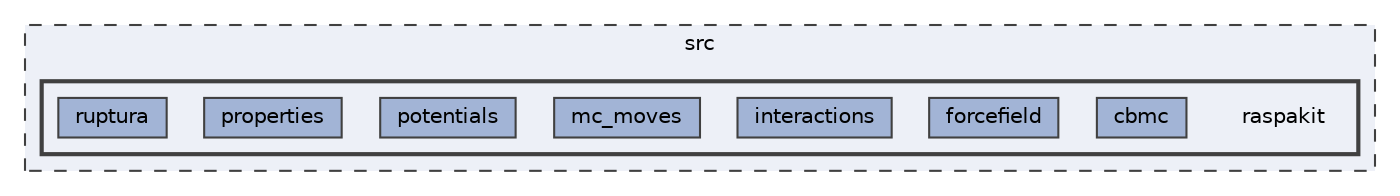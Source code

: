 digraph "src/raspakit"
{
 // LATEX_PDF_SIZE
  bgcolor="transparent";
  edge [fontname=Helvetica,fontsize=10,labelfontname=Helvetica,labelfontsize=10];
  node [fontname=Helvetica,fontsize=10,shape=box,height=0.2,width=0.4];
  compound=true
  subgraph clusterdir_68267d1309a1af8e8297ef4c3efbcdba {
    graph [ bgcolor="#edf0f7", pencolor="grey25", label="src", fontname=Helvetica,fontsize=10 style="filled,dashed", URL="dir_68267d1309a1af8e8297ef4c3efbcdba.html",tooltip=""]
  subgraph clusterdir_d1be7ed14afe084fb053e3b09b9dd147 {
    graph [ bgcolor="#edf0f7", pencolor="grey25", label="", fontname=Helvetica,fontsize=10 style="filled,bold", URL="dir_d1be7ed14afe084fb053e3b09b9dd147.html",tooltip=""]
    dir_d1be7ed14afe084fb053e3b09b9dd147 [shape=plaintext, label="raspakit"];
  dir_a3ff0c8139268886bee565d423327fe4 [label="cbmc", fillcolor="#a2b4d6", color="grey25", style="filled", URL="dir_a3ff0c8139268886bee565d423327fe4.html",tooltip=""];
  dir_a86de889d6b4eb641297c28a749c3081 [label="forcefield", fillcolor="#a2b4d6", color="grey25", style="filled", URL="dir_a86de889d6b4eb641297c28a749c3081.html",tooltip=""];
  dir_328471b9d7a6c1c78489ed4df4d06bf7 [label="interactions", fillcolor="#a2b4d6", color="grey25", style="filled", URL="dir_328471b9d7a6c1c78489ed4df4d06bf7.html",tooltip=""];
  dir_32d472ba19e30a363979628d04c5c54b [label="mc_moves", fillcolor="#a2b4d6", color="grey25", style="filled", URL="dir_32d472ba19e30a363979628d04c5c54b.html",tooltip=""];
  dir_e7800aeb00bf739bca0d59288622189f [label="potentials", fillcolor="#a2b4d6", color="grey25", style="filled", URL="dir_e7800aeb00bf739bca0d59288622189f.html",tooltip=""];
  dir_ca3628b635d7eb6a2c4f1db7511ae5f6 [label="properties", fillcolor="#a2b4d6", color="grey25", style="filled", URL="dir_ca3628b635d7eb6a2c4f1db7511ae5f6.html",tooltip=""];
  dir_74c95e08b4f7ea4227084d0055b24d31 [label="ruptura", fillcolor="#a2b4d6", color="grey25", style="filled", URL="dir_74c95e08b4f7ea4227084d0055b24d31.html",tooltip=""];
  }
  }
}
